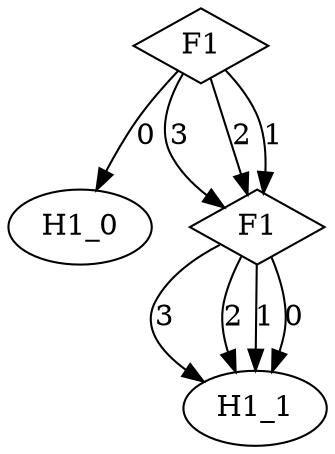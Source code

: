digraph {
node [label=H1_1,style=""] H1_1
node [label=H1_1,style=""] H1_1
node [label=H1_1,style=""] H1_1
node [label=H1_1,style=""] H1_1
node [label=H1_0,style=""] H1_0
node [label=F1,shape="diamond",style=""] 1
node [label=F1,shape="diamond",style=""] 0

1 -> H1_1 [label="3"]
1 -> H1_1 [label="2"]
1 -> H1_1 [label="1"]
1 -> H1_1 [label="0"]
0 -> 1 [label="3"]
0 -> 1 [label="2"]
0 -> 1 [label="1"]
0 -> H1_0 [label="0"]
}